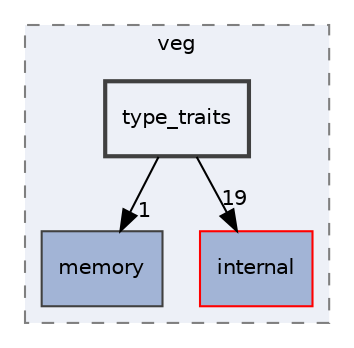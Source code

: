 digraph "include/proxsuite/linalg/veg/type_traits"
{
 // LATEX_PDF_SIZE
  bgcolor="transparent";
  edge [fontname="Helvetica",fontsize="10",labelfontname="Helvetica",labelfontsize="10"];
  node [fontname="Helvetica",fontsize="10",shape=record];
  compound=true
  subgraph clusterdir_7b2996acf61ebbcb38481b72d02f7469 {
    graph [ bgcolor="#edf0f7", pencolor="grey50", style="filled,dashed,", label="veg", fontname="Helvetica", fontsize="10", URL="dir_7b2996acf61ebbcb38481b72d02f7469.html"]
  dir_57e0abd8154e4ee9dda57f187af62c6f [shape=box, label="memory", style="filled,", fillcolor="#a2b4d6", color="grey25", URL="dir_57e0abd8154e4ee9dda57f187af62c6f.html"];
  dir_e3b8d04263a98fe910c6b8faff630582 [shape=box, label="internal", style="filled,", fillcolor="#a2b4d6", color="red", URL="dir_e3b8d04263a98fe910c6b8faff630582.html"];
  dir_6dc31da515e811a8b65e9a735c969ac6 [shape=box, label="type_traits", style="filled,bold,", fillcolor="#edf0f7", color="grey25", URL="dir_6dc31da515e811a8b65e9a735c969ac6.html"];
  }
  dir_6dc31da515e811a8b65e9a735c969ac6->dir_57e0abd8154e4ee9dda57f187af62c6f [headlabel="1", labeldistance=1.5 headhref="dir_000016_000009.html"];
  dir_6dc31da515e811a8b65e9a735c969ac6->dir_e3b8d04263a98fe910c6b8faff630582 [headlabel="19", labeldistance=1.5 headhref="dir_000016_000007.html"];
}
